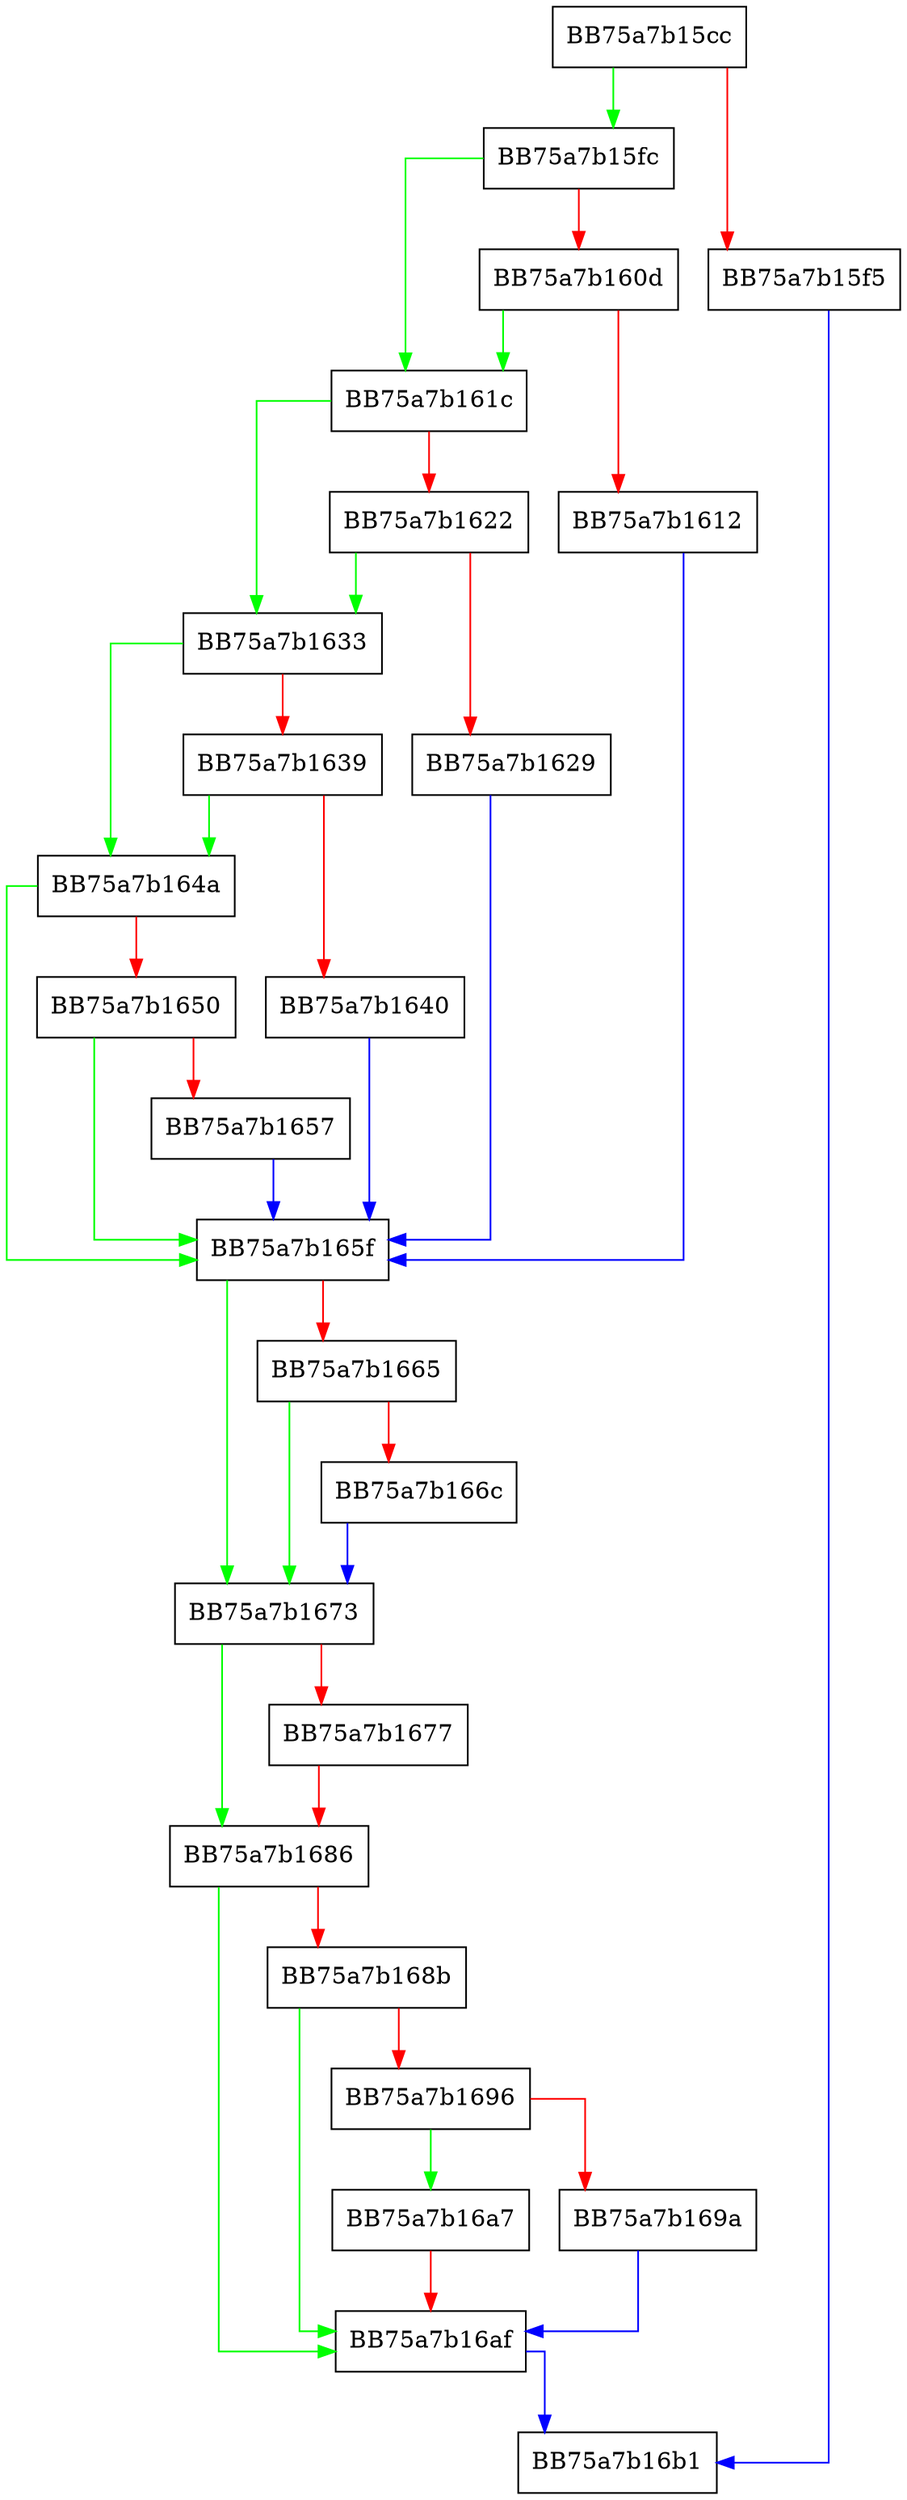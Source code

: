 digraph _exception_enabled {
  node [shape="box"];
  graph [splines=ortho];
  BB75a7b15cc -> BB75a7b15fc [color="green"];
  BB75a7b15cc -> BB75a7b15f5 [color="red"];
  BB75a7b15f5 -> BB75a7b16b1 [color="blue"];
  BB75a7b15fc -> BB75a7b161c [color="green"];
  BB75a7b15fc -> BB75a7b160d [color="red"];
  BB75a7b160d -> BB75a7b161c [color="green"];
  BB75a7b160d -> BB75a7b1612 [color="red"];
  BB75a7b1612 -> BB75a7b165f [color="blue"];
  BB75a7b161c -> BB75a7b1633 [color="green"];
  BB75a7b161c -> BB75a7b1622 [color="red"];
  BB75a7b1622 -> BB75a7b1633 [color="green"];
  BB75a7b1622 -> BB75a7b1629 [color="red"];
  BB75a7b1629 -> BB75a7b165f [color="blue"];
  BB75a7b1633 -> BB75a7b164a [color="green"];
  BB75a7b1633 -> BB75a7b1639 [color="red"];
  BB75a7b1639 -> BB75a7b164a [color="green"];
  BB75a7b1639 -> BB75a7b1640 [color="red"];
  BB75a7b1640 -> BB75a7b165f [color="blue"];
  BB75a7b164a -> BB75a7b165f [color="green"];
  BB75a7b164a -> BB75a7b1650 [color="red"];
  BB75a7b1650 -> BB75a7b165f [color="green"];
  BB75a7b1650 -> BB75a7b1657 [color="red"];
  BB75a7b1657 -> BB75a7b165f [color="blue"];
  BB75a7b165f -> BB75a7b1673 [color="green"];
  BB75a7b165f -> BB75a7b1665 [color="red"];
  BB75a7b1665 -> BB75a7b1673 [color="green"];
  BB75a7b1665 -> BB75a7b166c [color="red"];
  BB75a7b166c -> BB75a7b1673 [color="blue"];
  BB75a7b1673 -> BB75a7b1686 [color="green"];
  BB75a7b1673 -> BB75a7b1677 [color="red"];
  BB75a7b1677 -> BB75a7b1686 [color="red"];
  BB75a7b1686 -> BB75a7b16af [color="green"];
  BB75a7b1686 -> BB75a7b168b [color="red"];
  BB75a7b168b -> BB75a7b16af [color="green"];
  BB75a7b168b -> BB75a7b1696 [color="red"];
  BB75a7b1696 -> BB75a7b16a7 [color="green"];
  BB75a7b1696 -> BB75a7b169a [color="red"];
  BB75a7b169a -> BB75a7b16af [color="blue"];
  BB75a7b16a7 -> BB75a7b16af [color="red"];
  BB75a7b16af -> BB75a7b16b1 [color="blue"];
}